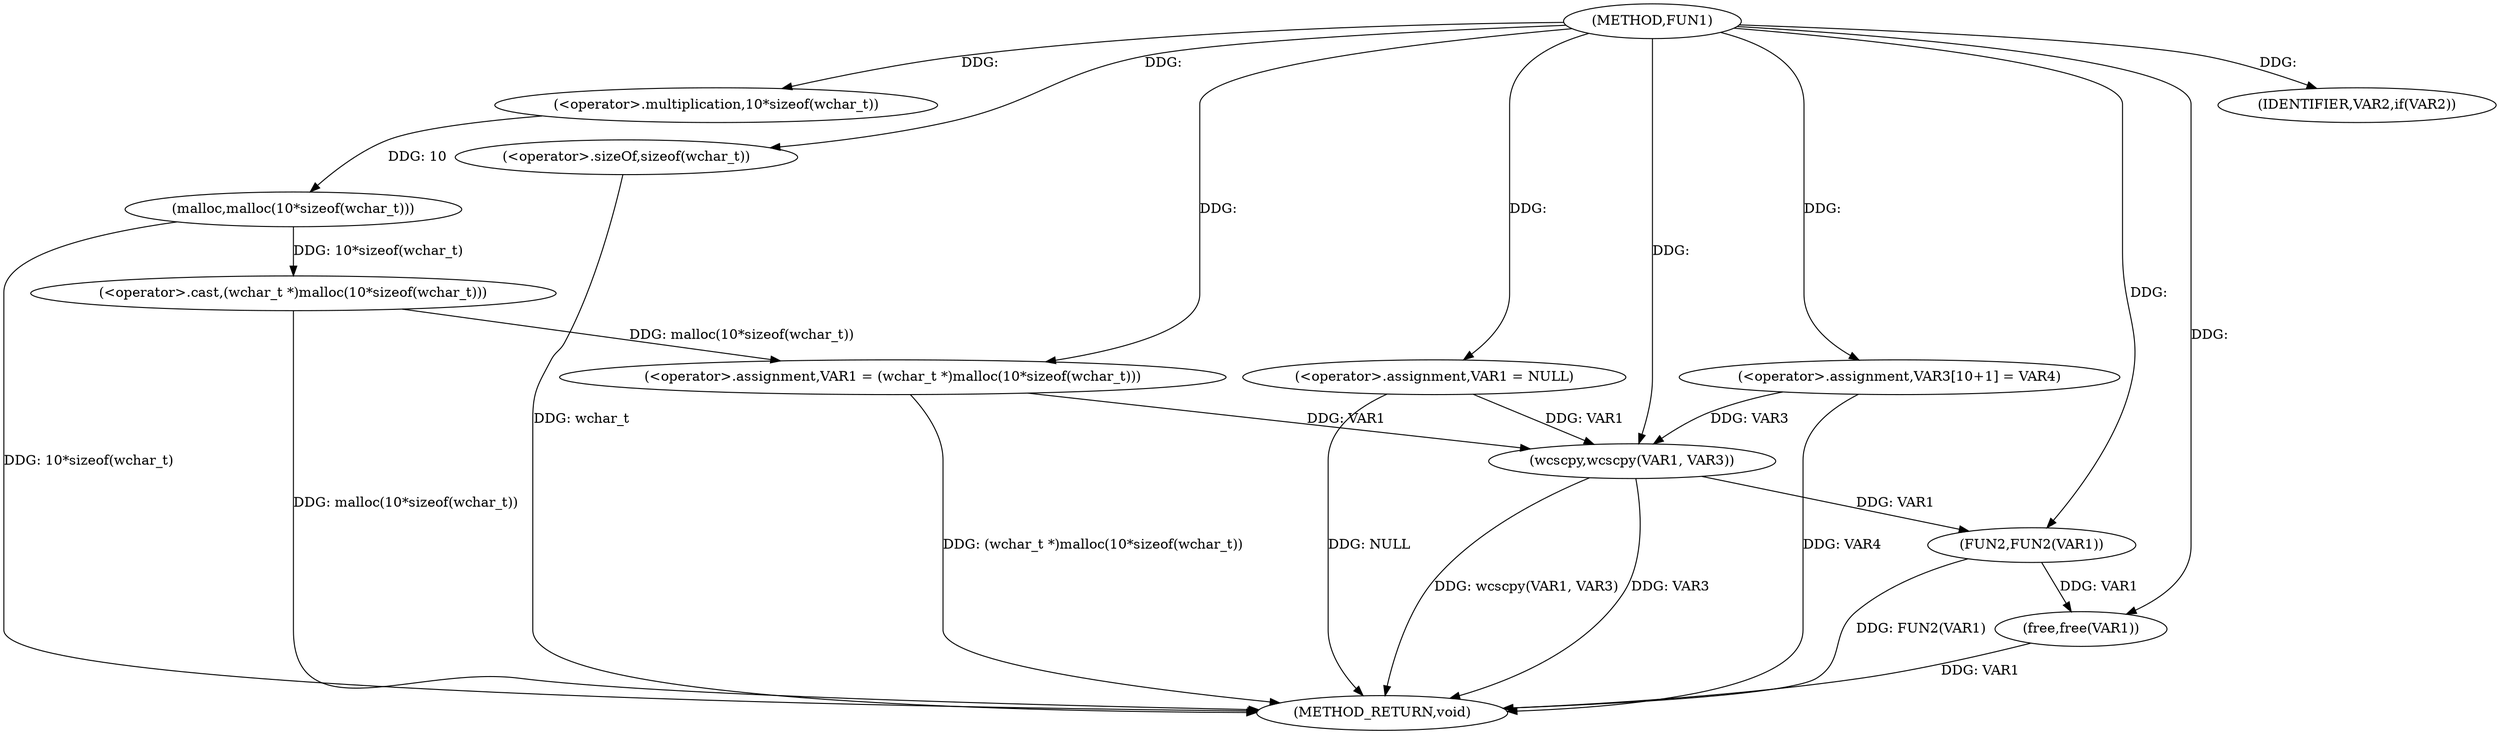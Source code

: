 digraph FUN1 {  
"1000100" [label = "(METHOD,FUN1)" ]
"1000130" [label = "(METHOD_RETURN,void)" ]
"1000103" [label = "(<operator>.assignment,VAR1 = NULL)" ]
"1000107" [label = "(IDENTIFIER,VAR2,if(VAR2))" ]
"1000109" [label = "(<operator>.assignment,VAR1 = (wchar_t *)malloc(10*sizeof(wchar_t)))" ]
"1000111" [label = "(<operator>.cast,(wchar_t *)malloc(10*sizeof(wchar_t)))" ]
"1000113" [label = "(malloc,malloc(10*sizeof(wchar_t)))" ]
"1000114" [label = "(<operator>.multiplication,10*sizeof(wchar_t))" ]
"1000116" [label = "(<operator>.sizeOf,sizeof(wchar_t))" ]
"1000120" [label = "(<operator>.assignment,VAR3[10+1] = VAR4)" ]
"1000123" [label = "(wcscpy,wcscpy(VAR1, VAR3))" ]
"1000126" [label = "(FUN2,FUN2(VAR1))" ]
"1000128" [label = "(free,free(VAR1))" ]
  "1000116" -> "1000130"  [ label = "DDG: wchar_t"] 
  "1000126" -> "1000130"  [ label = "DDG: FUN2(VAR1)"] 
  "1000123" -> "1000130"  [ label = "DDG: VAR3"] 
  "1000103" -> "1000130"  [ label = "DDG: NULL"] 
  "1000113" -> "1000130"  [ label = "DDG: 10*sizeof(wchar_t)"] 
  "1000123" -> "1000130"  [ label = "DDG: wcscpy(VAR1, VAR3)"] 
  "1000120" -> "1000130"  [ label = "DDG: VAR4"] 
  "1000128" -> "1000130"  [ label = "DDG: VAR1"] 
  "1000111" -> "1000130"  [ label = "DDG: malloc(10*sizeof(wchar_t))"] 
  "1000109" -> "1000130"  [ label = "DDG: (wchar_t *)malloc(10*sizeof(wchar_t))"] 
  "1000100" -> "1000103"  [ label = "DDG: "] 
  "1000100" -> "1000107"  [ label = "DDG: "] 
  "1000111" -> "1000109"  [ label = "DDG: malloc(10*sizeof(wchar_t))"] 
  "1000100" -> "1000109"  [ label = "DDG: "] 
  "1000113" -> "1000111"  [ label = "DDG: 10*sizeof(wchar_t)"] 
  "1000114" -> "1000113"  [ label = "DDG: 10"] 
  "1000100" -> "1000114"  [ label = "DDG: "] 
  "1000100" -> "1000116"  [ label = "DDG: "] 
  "1000100" -> "1000120"  [ label = "DDG: "] 
  "1000103" -> "1000123"  [ label = "DDG: VAR1"] 
  "1000109" -> "1000123"  [ label = "DDG: VAR1"] 
  "1000100" -> "1000123"  [ label = "DDG: "] 
  "1000120" -> "1000123"  [ label = "DDG: VAR3"] 
  "1000123" -> "1000126"  [ label = "DDG: VAR1"] 
  "1000100" -> "1000126"  [ label = "DDG: "] 
  "1000126" -> "1000128"  [ label = "DDG: VAR1"] 
  "1000100" -> "1000128"  [ label = "DDG: "] 
}
